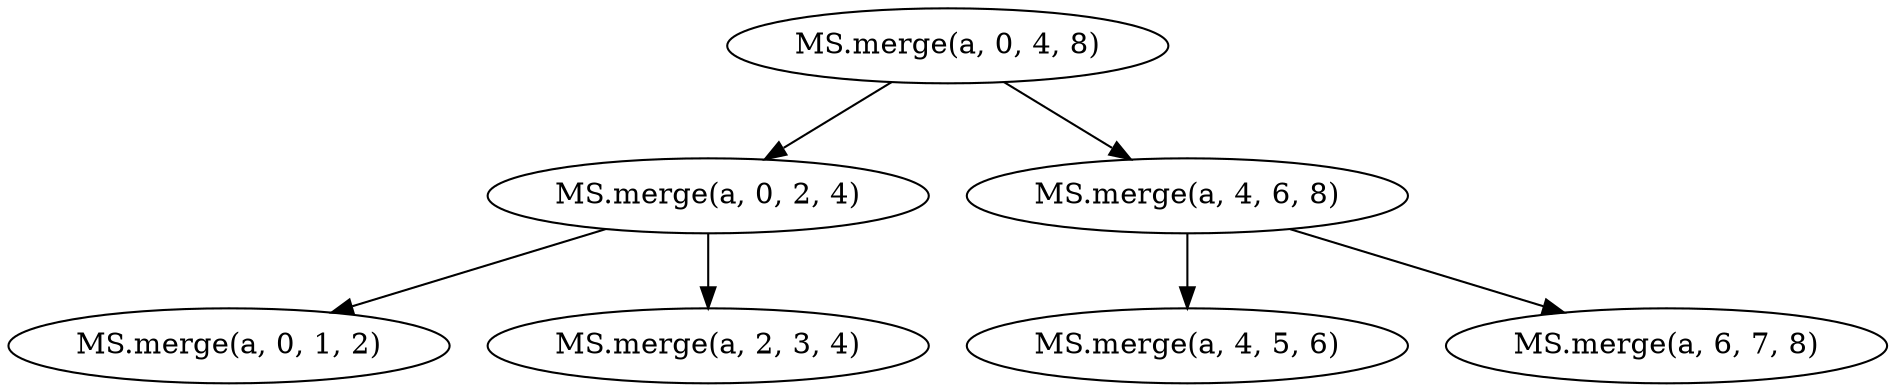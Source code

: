 digraph G{
  graph [ordering="out"];
  a[label="MS.merge(a, 0, 4, 8)"]; 

  b[label="MS.merge(a, 0, 2, 4)"]; a -> b;
  c[label="MS.merge(a, 0, 1, 2)"]; b -> c;
  d[label="MS.merge(a, 2, 3, 4)"]; b -> d;
  
  e[label="MS.merge(a, 4, 6, 8)"]; a -> e;
  f[label="MS.merge(a, 4, 5, 6)"];  e -> f;
  g[label="MS.merge(a, 6, 7, 8)"];  e -> g;
}
